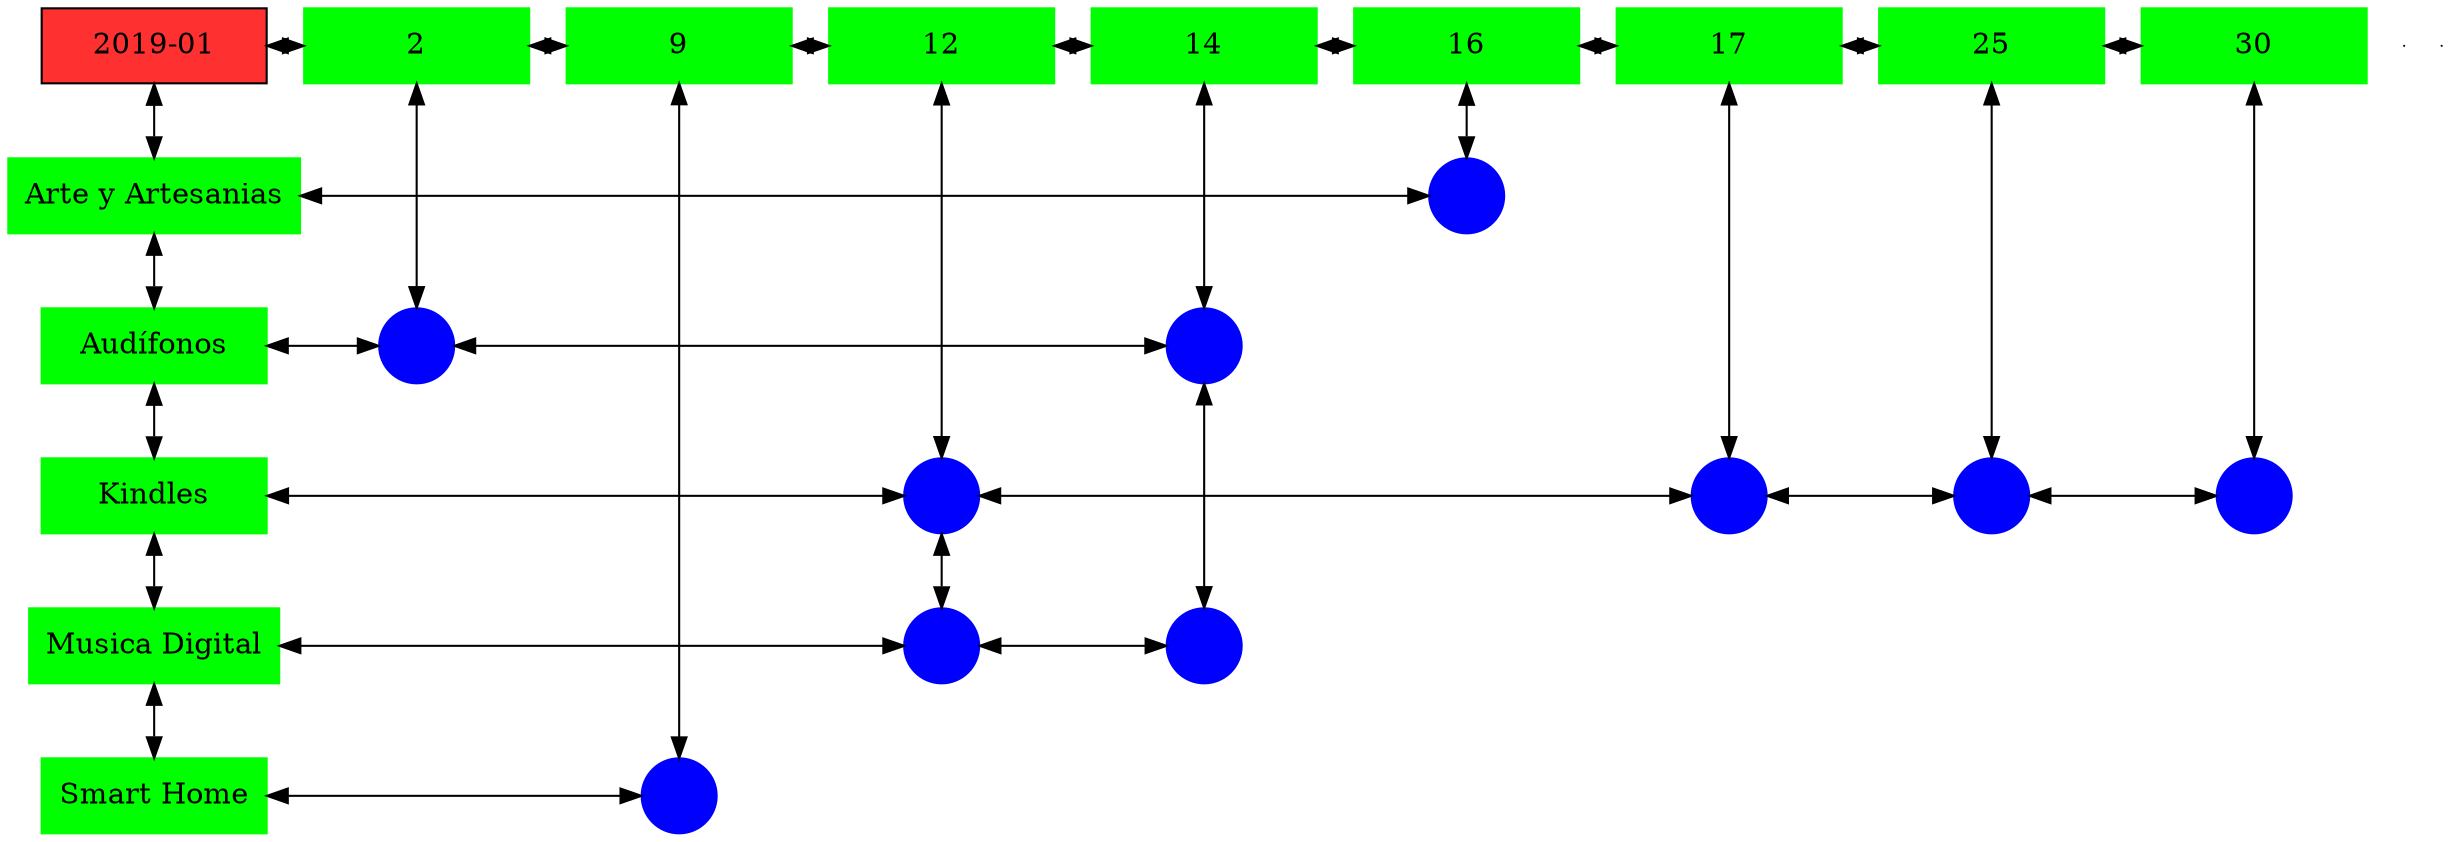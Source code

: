 digraph G{
node[shape="box"];
nodeMt[ label = "2019-01", width = 1.5, style = filled, fillcolor = firebrick1, group = 1 ];
e0[ shape = point, width = 0 ];
e1[ shape = point, width = 0 ];
node0xc001f4bb30[label="2",color=green,style =filled,width = 1.5 group=2];
nodeMt->node0xc001f4bb30[dir="both"];
{rank=same;nodeMt;node0xc001f4bb30;}
node0xc0022f64b0[label="9",color=green,style =filled,width = 1.5 group=9];
node0xc001f4bb30->node0xc0022f64b0[dir="both"];
{rank=same;node0xc001f4bb30;node0xc0022f64b0;}
node0xc001f11bd0[label="12",color=green,style =filled,width = 1.5 group=12];
node0xc0022f64b0->node0xc001f11bd0[dir="both"];
{rank=same;node0xc0022f64b0;node0xc001f11bd0;}
node0xc001e2d540[label="14",color=green,style =filled,width = 1.5 group=14];
node0xc001f11bd0->node0xc001e2d540[dir="both"];
{rank=same;node0xc001f11bd0;node0xc001e2d540;}
node0xc002308af0[label="16",color=green,style =filled,width = 1.5 group=16];
node0xc001e2d540->node0xc002308af0[dir="both"];
{rank=same;node0xc001e2d540;node0xc002308af0;}
node0xc001e88370[label="17",color=green,style =filled,width = 1.5 group=17];
node0xc002308af0->node0xc001e88370[dir="both"];
{rank=same;node0xc002308af0;node0xc001e88370;}
node0xc002238b90[label="25",color=green,style =filled,width = 1.5 group=25];
node0xc001e88370->node0xc002238b90[dir="both"];
{rank=same;node0xc001e88370;node0xc002238b90;}
node0xc00200f950[label="30",color=green,style =filled,width = 1.5 group=30];
node0xc002238b90->node0xc00200f950[dir="both"];
{rank=same;node0xc002238b90;node0xc00200f950;}
node0xc002308aa0[label="Arte y Artesanias",color=green,style =filled width = 1.5 group=1];
node0xc002304f00[label="",color=blue,style =filled, width = 0.5 group=16 shape=circle];
node0xc002308aa0->node0xc002304f00[dir="both"];
{rank=same;node0xc002308aa0;node0xc002304f00;}
node0xc001e2d4f0[label="Audífonos",color=green,style =filled width = 1.5 group=1];
node0xc001f41f00[label="",color=blue,style =filled, width = 0.5 group=2 shape=circle];
node0xc001e2d4f0->node0xc001f41f00[dir="both"];
{rank=same;node0xc001e2d4f0;node0xc001f41f00;}
node0xc001e2ab80[label="",color=blue,style =filled, width = 0.5 group=14 shape=circle];
node0xc001f41f00->node0xc001e2ab80[dir="both"];
{rank=same;node0xc001e2ab80;node0xc001f41f00;}
node0xc001e88320[label="Kindles",color=green,style =filled width = 1.5 group=1];
node0xc0020a6500[label="",color=blue,style =filled, width = 0.5 group=12 shape=circle];
node0xc001e88320->node0xc0020a6500[dir="both"];
{rank=same;node0xc001e88320;node0xc0020a6500;}
node0xc001e75e00[label="",color=blue,style =filled, width = 0.5 group=17 shape=circle];
node0xc0020a6500->node0xc001e75e00[dir="both"];
{rank=same;node0xc001e75e00;node0xc0020a6500;}
node0xc002233880[label="",color=blue,style =filled, width = 0.5 group=25 shape=circle];
node0xc001e75e00->node0xc002233880[dir="both"];
{rank=same;node0xc002233880;node0xc001e75e00;}
node0xc00200d900[label="",color=blue,style =filled, width = 0.5 group=30 shape=circle];
node0xc002233880->node0xc00200d900[dir="both"];
{rank=same;node0xc00200d900;node0xc002233880;}
node0xc001f11b80[label="Musica Digital",color=green,style =filled width = 1.5 group=1];
node0xc001f12d80[label="",color=blue,style =filled, width = 0.5 group=12 shape=circle];
node0xc001f11b80->node0xc001f12d80[dir="both"];
{rank=same;node0xc001f11b80;node0xc001f12d80;}
node0xc001f41180[label="",color=blue,style =filled, width = 0.5 group=14 shape=circle];
node0xc001f12d80->node0xc001f41180[dir="both"];
{rank=same;node0xc001f41180;node0xc001f12d80;}
node0xc0022f6460[label="Smart Home",color=green,style =filled width = 1.5 group=1];
node0xc0022f0c00[label="",color=blue,style =filled, width = 0.5 group=9 shape=circle];
node0xc0022f6460->node0xc0022f0c00[dir="both"];
{rank=same;node0xc0022f6460;node0xc0022f0c00;}
node0xc001f4bb30->node0xc001f41f00[dir="both"];
node0xc0022f64b0->node0xc0022f0c00[dir="both"];
node0xc001f11bd0->node0xc0020a6500[dir="both"];
node0xc0020a6500->node0xc001f12d80[dir="both"];
node0xc001e2d540->node0xc001e2ab80[dir="both"];
node0xc001e2ab80->node0xc001f41180[dir="both"];
node0xc002308af0->node0xc002304f00[dir="both"];
node0xc001e88370->node0xc001e75e00[dir="both"];
node0xc002238b90->node0xc002233880[dir="both"];
node0xc00200f950->node0xc00200d900[dir="both"];
nodeMt->node0xc002308aa0[dir="both"];
node0xc002308aa0->node0xc001e2d4f0[dir="both"];
node0xc001e2d4f0->node0xc001e88320[dir="both"];
node0xc001e88320->node0xc001f11b80[dir="both"];
node0xc001f11b80->node0xc0022f6460[dir="both"];
}

